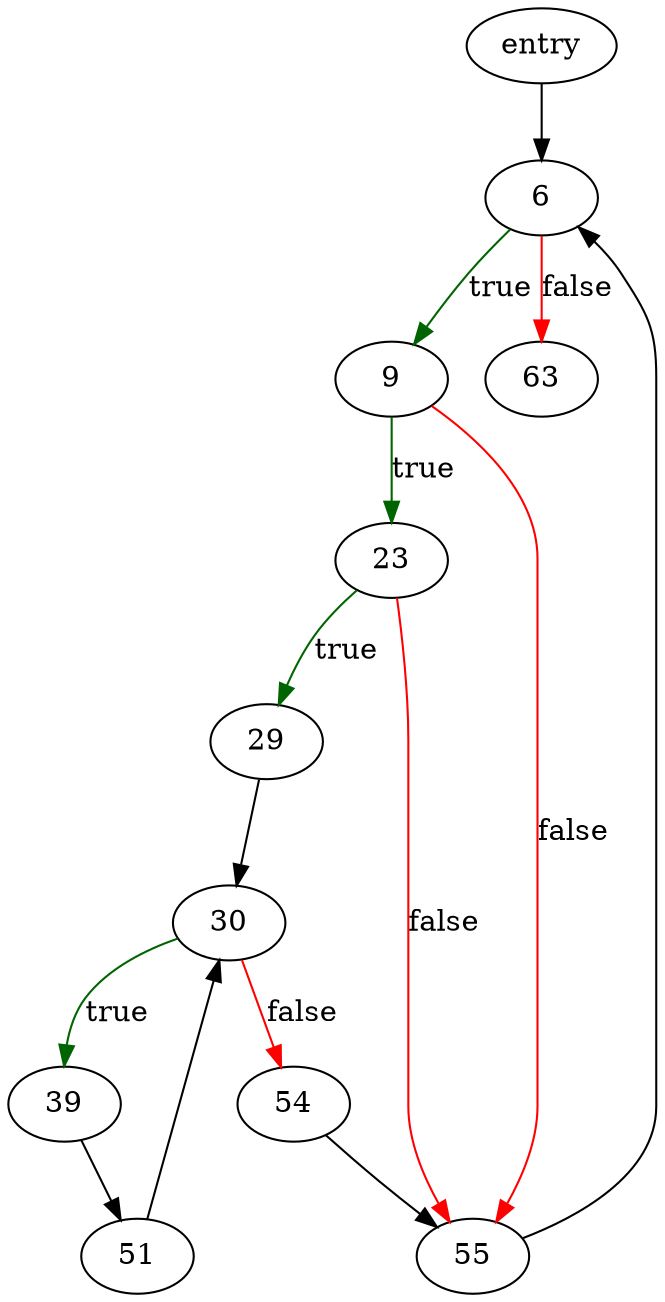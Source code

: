 digraph "setJoinExpr" {
	// Node definitions.
	2 [label=entry];
	6;
	9;
	23;
	29;
	30;
	39;
	51;
	54;
	55;
	63;

	// Edge definitions.
	2 -> 6;
	6 -> 9 [
		color=darkgreen
		label=true
	];
	6 -> 63 [
		color=red
		label=false
	];
	9 -> 23 [
		color=darkgreen
		label=true
	];
	9 -> 55 [
		color=red
		label=false
	];
	23 -> 29 [
		color=darkgreen
		label=true
	];
	23 -> 55 [
		color=red
		label=false
	];
	29 -> 30;
	30 -> 39 [
		color=darkgreen
		label=true
	];
	30 -> 54 [
		color=red
		label=false
	];
	39 -> 51;
	51 -> 30;
	54 -> 55;
	55 -> 6;
}